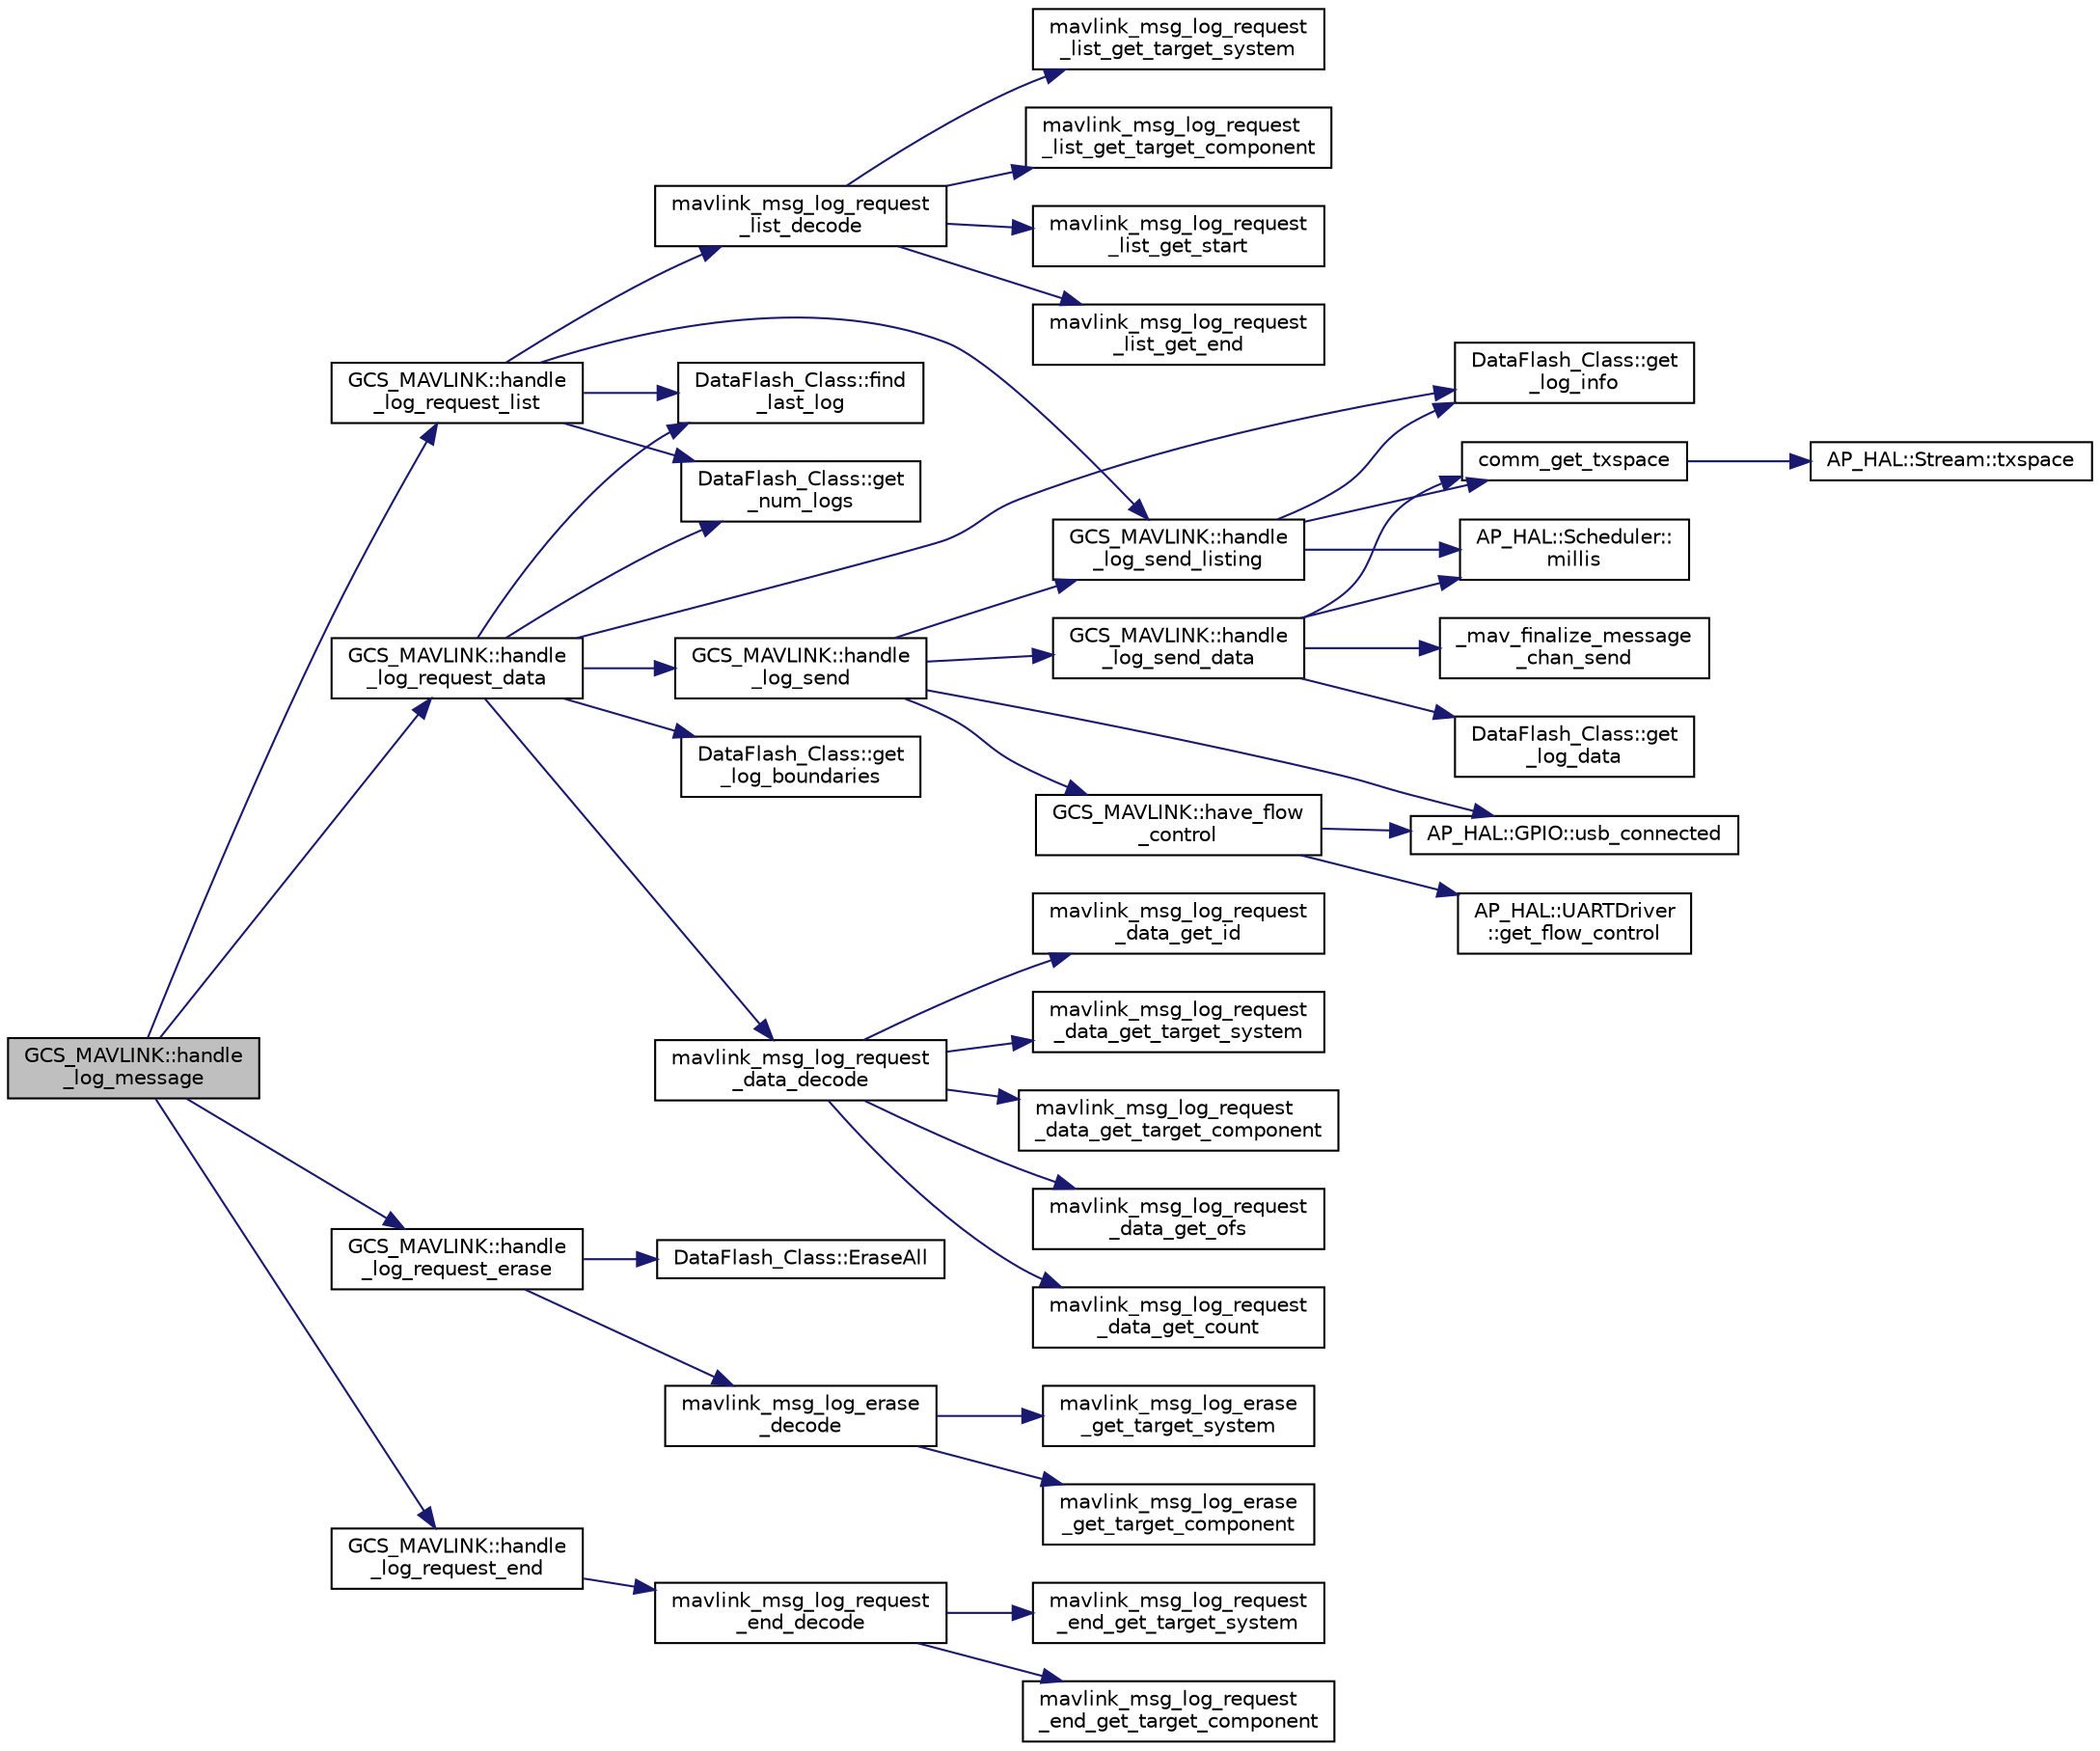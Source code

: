 digraph "GCS_MAVLINK::handle_log_message"
{
 // INTERACTIVE_SVG=YES
  edge [fontname="Helvetica",fontsize="10",labelfontname="Helvetica",labelfontsize="10"];
  node [fontname="Helvetica",fontsize="10",shape=record];
  rankdir="LR";
  Node1 [label="GCS_MAVLINK::handle\l_log_message",height=0.2,width=0.4,color="black", fillcolor="grey75", style="filled" fontcolor="black"];
  Node1 -> Node2 [color="midnightblue",fontsize="10",style="solid",fontname="Helvetica"];
  Node2 [label="GCS_MAVLINK::handle\l_log_request_list",height=0.2,width=0.4,color="black", fillcolor="white", style="filled",URL="$classGCS__MAVLINK.html#a1c015f2ab464807939761ac7d7889bd4"];
  Node2 -> Node3 [color="midnightblue",fontsize="10",style="solid",fontname="Helvetica"];
  Node3 [label="mavlink_msg_log_request\l_list_decode",height=0.2,width=0.4,color="black", fillcolor="white", style="filled",URL="$mavlink__msg__log__request__list_8h.html#a68242537155ded2de5f02f66500395e3",tooltip="Decode a log_request_list message into a struct. "];
  Node3 -> Node4 [color="midnightblue",fontsize="10",style="solid",fontname="Helvetica"];
  Node4 [label="mavlink_msg_log_request\l_list_get_start",height=0.2,width=0.4,color="black", fillcolor="white", style="filled",URL="$mavlink__msg__log__request__list_8h.html#a8ab34027a517ae30f89372b2b7aa603d",tooltip="Get field start from log_request_list message. "];
  Node3 -> Node5 [color="midnightblue",fontsize="10",style="solid",fontname="Helvetica"];
  Node5 [label="mavlink_msg_log_request\l_list_get_end",height=0.2,width=0.4,color="black", fillcolor="white", style="filled",URL="$mavlink__msg__log__request__list_8h.html#ace1cabd76cdf3fee90b1fdd947b1d742",tooltip="Get field end from log_request_list message. "];
  Node3 -> Node6 [color="midnightblue",fontsize="10",style="solid",fontname="Helvetica"];
  Node6 [label="mavlink_msg_log_request\l_list_get_target_system",height=0.2,width=0.4,color="black", fillcolor="white", style="filled",URL="$mavlink__msg__log__request__list_8h.html#ad7f54a7b637017ae3e9224d555d26d54",tooltip="Send a log_request_list message. "];
  Node3 -> Node7 [color="midnightblue",fontsize="10",style="solid",fontname="Helvetica"];
  Node7 [label="mavlink_msg_log_request\l_list_get_target_component",height=0.2,width=0.4,color="black", fillcolor="white", style="filled",URL="$mavlink__msg__log__request__list_8h.html#ad3d66e99a97876cbe6a7697d845157a9",tooltip="Get field target_component from log_request_list message. "];
  Node2 -> Node8 [color="midnightblue",fontsize="10",style="solid",fontname="Helvetica"];
  Node8 [label="DataFlash_Class::get\l_num_logs",height=0.2,width=0.4,color="black", fillcolor="white", style="filled",URL="$classDataFlash__Class.html#a7e1d845c4e7c798b62ad37126979dd2a"];
  Node2 -> Node9 [color="midnightblue",fontsize="10",style="solid",fontname="Helvetica"];
  Node9 [label="DataFlash_Class::find\l_last_log",height=0.2,width=0.4,color="black", fillcolor="white", style="filled",URL="$classDataFlash__Class.html#a3c1526855286c72b24756566c51767cb"];
  Node2 -> Node10 [color="midnightblue",fontsize="10",style="solid",fontname="Helvetica"];
  Node10 [label="GCS_MAVLINK::handle\l_log_send_listing",height=0.2,width=0.4,color="black", fillcolor="white", style="filled",URL="$classGCS__MAVLINK.html#add5099b4e743990e0e0de5bc607660e6"];
  Node10 -> Node11 [color="midnightblue",fontsize="10",style="solid",fontname="Helvetica"];
  Node11 [label="comm_get_txspace",height=0.2,width=0.4,color="black", fillcolor="white", style="filled",URL="$GCS__MAVLink_8cpp.html#a2a0fd455fd37f642e9eb67373a14b7d9"];
  Node11 -> Node12 [color="midnightblue",fontsize="10",style="solid",fontname="Helvetica"];
  Node12 [label="AP_HAL::Stream::txspace",height=0.2,width=0.4,color="black", fillcolor="white", style="filled",URL="$classAP__HAL_1_1Stream.html#a7028834212873394e906bcaf7f4a06b3"];
  Node10 -> Node13 [color="midnightblue",fontsize="10",style="solid",fontname="Helvetica"];
  Node13 [label="AP_HAL::Scheduler::\lmillis",height=0.2,width=0.4,color="black", fillcolor="white", style="filled",URL="$classAP__HAL_1_1Scheduler.html#a26b68339fc68a562d8d3a1238d0ec8c1"];
  Node10 -> Node14 [color="midnightblue",fontsize="10",style="solid",fontname="Helvetica"];
  Node14 [label="DataFlash_Class::get\l_log_info",height=0.2,width=0.4,color="black", fillcolor="white", style="filled",URL="$classDataFlash__Class.html#ab6f46ba4dc11aaabaa562938aa772d3c"];
  Node1 -> Node15 [color="midnightblue",fontsize="10",style="solid",fontname="Helvetica"];
  Node15 [label="GCS_MAVLINK::handle\l_log_request_data",height=0.2,width=0.4,color="black", fillcolor="white", style="filled",URL="$classGCS__MAVLINK.html#a9685f685665e932079522a281086b581"];
  Node15 -> Node16 [color="midnightblue",fontsize="10",style="solid",fontname="Helvetica"];
  Node16 [label="mavlink_msg_log_request\l_data_decode",height=0.2,width=0.4,color="black", fillcolor="white", style="filled",URL="$mavlink__msg__log__request__data_8h.html#aa77236e323926ff3f421322ec81922f4",tooltip="Decode a log_request_data message into a struct. "];
  Node16 -> Node17 [color="midnightblue",fontsize="10",style="solid",fontname="Helvetica"];
  Node17 [label="mavlink_msg_log_request\l_data_get_ofs",height=0.2,width=0.4,color="black", fillcolor="white", style="filled",URL="$mavlink__msg__log__request__data_8h.html#aa13c11727a64f191d1dd3c42ecd4c03b",tooltip="Get field ofs from log_request_data message. "];
  Node16 -> Node18 [color="midnightblue",fontsize="10",style="solid",fontname="Helvetica"];
  Node18 [label="mavlink_msg_log_request\l_data_get_count",height=0.2,width=0.4,color="black", fillcolor="white", style="filled",URL="$mavlink__msg__log__request__data_8h.html#aa2e10ffaa89c8683292de56dfdea88c8",tooltip="Get field count from log_request_data message. "];
  Node16 -> Node19 [color="midnightblue",fontsize="10",style="solid",fontname="Helvetica"];
  Node19 [label="mavlink_msg_log_request\l_data_get_id",height=0.2,width=0.4,color="black", fillcolor="white", style="filled",URL="$mavlink__msg__log__request__data_8h.html#aa0a69472513d6274b428a2e1c881868f",tooltip="Get field id from log_request_data message. "];
  Node16 -> Node20 [color="midnightblue",fontsize="10",style="solid",fontname="Helvetica"];
  Node20 [label="mavlink_msg_log_request\l_data_get_target_system",height=0.2,width=0.4,color="black", fillcolor="white", style="filled",URL="$mavlink__msg__log__request__data_8h.html#a9a68144cd3d11e5c21faea1a3bced62e",tooltip="Send a log_request_data message. "];
  Node16 -> Node21 [color="midnightblue",fontsize="10",style="solid",fontname="Helvetica"];
  Node21 [label="mavlink_msg_log_request\l_data_get_target_component",height=0.2,width=0.4,color="black", fillcolor="white", style="filled",URL="$mavlink__msg__log__request__data_8h.html#a1234a00f78251fe9077ac48b8aa0289c",tooltip="Get field target_component from log_request_data message. "];
  Node15 -> Node8 [color="midnightblue",fontsize="10",style="solid",fontname="Helvetica"];
  Node15 -> Node9 [color="midnightblue",fontsize="10",style="solid",fontname="Helvetica"];
  Node15 -> Node14 [color="midnightblue",fontsize="10",style="solid",fontname="Helvetica"];
  Node15 -> Node22 [color="midnightblue",fontsize="10",style="solid",fontname="Helvetica"];
  Node22 [label="DataFlash_Class::get\l_log_boundaries",height=0.2,width=0.4,color="black", fillcolor="white", style="filled",URL="$classDataFlash__Class.html#a01a5bf59393244b18644f8afa0d55271"];
  Node15 -> Node23 [color="midnightblue",fontsize="10",style="solid",fontname="Helvetica"];
  Node23 [label="GCS_MAVLINK::handle\l_log_send",height=0.2,width=0.4,color="black", fillcolor="white", style="filled",URL="$classGCS__MAVLINK.html#af4f36c08fe81ee49ab53b1626d8da8ec"];
  Node23 -> Node10 [color="midnightblue",fontsize="10",style="solid",fontname="Helvetica"];
  Node23 -> Node24 [color="midnightblue",fontsize="10",style="solid",fontname="Helvetica"];
  Node24 [label="AP_HAL::GPIO::usb_connected",height=0.2,width=0.4,color="black", fillcolor="white", style="filled",URL="$classAP__HAL_1_1GPIO.html#ab0ea67003249493b7efc0528410b9be6"];
  Node23 -> Node25 [color="midnightblue",fontsize="10",style="solid",fontname="Helvetica"];
  Node25 [label="GCS_MAVLINK::have_flow\l_control",height=0.2,width=0.4,color="black", fillcolor="white", style="filled",URL="$classGCS__MAVLINK.html#a6cdd32aa5f870bf03ffdd6aa79d5fa93"];
  Node25 -> Node24 [color="midnightblue",fontsize="10",style="solid",fontname="Helvetica"];
  Node25 -> Node26 [color="midnightblue",fontsize="10",style="solid",fontname="Helvetica"];
  Node26 [label="AP_HAL::UARTDriver\l::get_flow_control",height=0.2,width=0.4,color="black", fillcolor="white", style="filled",URL="$classAP__HAL_1_1UARTDriver.html#acb3d1e747568bdfdd996f06974b53aeb"];
  Node23 -> Node27 [color="midnightblue",fontsize="10",style="solid",fontname="Helvetica"];
  Node27 [label="GCS_MAVLINK::handle\l_log_send_data",height=0.2,width=0.4,color="black", fillcolor="white", style="filled",URL="$classGCS__MAVLINK.html#a85823a47df8b14becd807722f9f90b80"];
  Node27 -> Node11 [color="midnightblue",fontsize="10",style="solid",fontname="Helvetica"];
  Node27 -> Node13 [color="midnightblue",fontsize="10",style="solid",fontname="Helvetica"];
  Node27 -> Node28 [color="midnightblue",fontsize="10",style="solid",fontname="Helvetica"];
  Node28 [label="DataFlash_Class::get\l_log_data",height=0.2,width=0.4,color="black", fillcolor="white", style="filled",URL="$classDataFlash__Class.html#add67de1b2a7fe506c88b36ccc7b0e06c"];
  Node27 -> Node29 [color="midnightblue",fontsize="10",style="solid",fontname="Helvetica"];
  Node29 [label="_mav_finalize_message\l_chan_send",height=0.2,width=0.4,color="black", fillcolor="white", style="filled",URL="$v0_89_2protocol_8h.html#a4cf2070546d162dc12b7e93ccac50ba1"];
  Node1 -> Node30 [color="midnightblue",fontsize="10",style="solid",fontname="Helvetica"];
  Node30 [label="GCS_MAVLINK::handle\l_log_request_erase",height=0.2,width=0.4,color="black", fillcolor="white", style="filled",URL="$classGCS__MAVLINK.html#a0d016fb5a643a1d95356ae9e0d70d02e"];
  Node30 -> Node31 [color="midnightblue",fontsize="10",style="solid",fontname="Helvetica"];
  Node31 [label="mavlink_msg_log_erase\l_decode",height=0.2,width=0.4,color="black", fillcolor="white", style="filled",URL="$mavlink__msg__log__erase_8h.html#a1c511819bca66a24e5b66df15d265649",tooltip="Decode a log_erase message into a struct. "];
  Node31 -> Node32 [color="midnightblue",fontsize="10",style="solid",fontname="Helvetica"];
  Node32 [label="mavlink_msg_log_erase\l_get_target_system",height=0.2,width=0.4,color="black", fillcolor="white", style="filled",URL="$mavlink__msg__log__erase_8h.html#a9ceb78d6683be034e40df6778bf5548f",tooltip="Send a log_erase message. "];
  Node31 -> Node33 [color="midnightblue",fontsize="10",style="solid",fontname="Helvetica"];
  Node33 [label="mavlink_msg_log_erase\l_get_target_component",height=0.2,width=0.4,color="black", fillcolor="white", style="filled",URL="$mavlink__msg__log__erase_8h.html#ad4e2e408568343966f459f19191e488a",tooltip="Get field target_component from log_erase message. "];
  Node30 -> Node34 [color="midnightblue",fontsize="10",style="solid",fontname="Helvetica"];
  Node34 [label="DataFlash_Class::EraseAll",height=0.2,width=0.4,color="black", fillcolor="white", style="filled",URL="$classDataFlash__Class.html#a8e4f6c9fc9e78712f446b94ffaa9cc69"];
  Node1 -> Node35 [color="midnightblue",fontsize="10",style="solid",fontname="Helvetica"];
  Node35 [label="GCS_MAVLINK::handle\l_log_request_end",height=0.2,width=0.4,color="black", fillcolor="white", style="filled",URL="$classGCS__MAVLINK.html#adcb66a1a94e45e154f033efb8e12e501"];
  Node35 -> Node36 [color="midnightblue",fontsize="10",style="solid",fontname="Helvetica"];
  Node36 [label="mavlink_msg_log_request\l_end_decode",height=0.2,width=0.4,color="black", fillcolor="white", style="filled",URL="$mavlink__msg__log__request__end_8h.html#ace858d2cf5d6f44a3c5ea547a0525be6",tooltip="Decode a log_request_end message into a struct. "];
  Node36 -> Node37 [color="midnightblue",fontsize="10",style="solid",fontname="Helvetica"];
  Node37 [label="mavlink_msg_log_request\l_end_get_target_system",height=0.2,width=0.4,color="black", fillcolor="white", style="filled",URL="$mavlink__msg__log__request__end_8h.html#a50db82f0dddb1868e4e4cdfa68106153",tooltip="Send a log_request_end message. "];
  Node36 -> Node38 [color="midnightblue",fontsize="10",style="solid",fontname="Helvetica"];
  Node38 [label="mavlink_msg_log_request\l_end_get_target_component",height=0.2,width=0.4,color="black", fillcolor="white", style="filled",URL="$mavlink__msg__log__request__end_8h.html#a9a60f7d55a41077c0757d5122f98eda1",tooltip="Get field target_component from log_request_end message. "];
}

